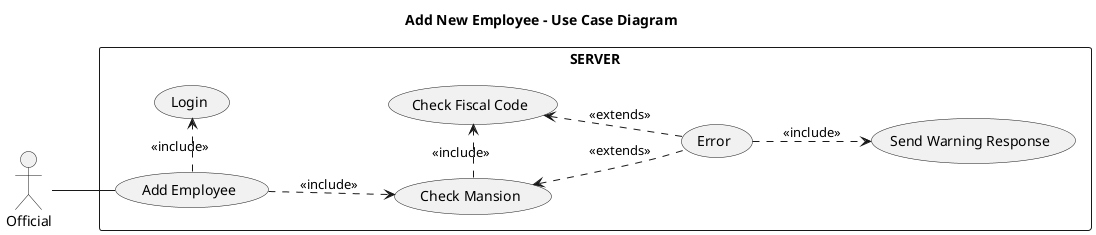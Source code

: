 @startuml
title Add New Employee - Use Case Diagram

left to right direction

actor Official

rectangle SERVER{
    Official -- (Add Employee)
    (Add Employee) .> (Login) : <<include>>
    (Add Employee) ..> (Check Mansion) : <<include>>
    (Check Mansion) .> (Check Fiscal Code) : <<include>>
    (Check Mansion) <.. (Error): <<extends>>
    (Check Fiscal Code) <.. (Error) : <<extends>>
    (Error) ..> (Send Warning Response) : <<include>>
}
@enduml